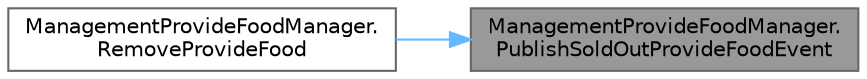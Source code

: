 digraph "ManagementProvideFoodManager.PublishSoldOutProvideFoodEvent"
{
 // LATEX_PDF_SIZE
  bgcolor="transparent";
  edge [fontname=Helvetica,fontsize=10,labelfontname=Helvetica,labelfontsize=10];
  node [fontname=Helvetica,fontsize=10,shape=box,height=0.2,width=0.4];
  rankdir="RL";
  Node1 [id="Node000001",label="ManagementProvideFoodManager.\lPublishSoldOutProvideFoodEvent",height=0.2,width=0.4,color="gray40", fillcolor="grey60", style="filled", fontcolor="black",tooltip=" "];
  Node1 -> Node2 [id="edge1_Node000001_Node000002",dir="back",color="steelblue1",style="solid",tooltip=" "];
  Node2 [id="Node000002",label="ManagementProvideFoodManager.\lRemoveProvideFood",height=0.2,width=0.4,color="grey40", fillcolor="white", style="filled",URL="$class_management_provide_food_manager.html#ad3435eb3155d8eda67d4bf017a65de04",tooltip="必要素材を取り除く"];
}
